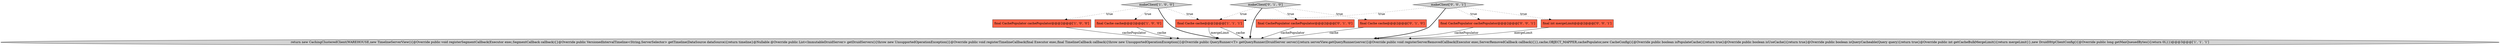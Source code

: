 digraph {
1 [style = filled, label = "final Cache cache@@@2@@@['1', '0', '0']", fillcolor = tomato, shape = box image = "AAA0AAABBB1BBB"];
0 [style = filled, label = "final CachePopulator cachePopulator@@@2@@@['1', '0', '0']", fillcolor = tomato, shape = box image = "AAA0AAABBB1BBB"];
2 [style = filled, label = "final Cache cache@@@2@@@['1', '1', '1']", fillcolor = tomato, shape = box image = "AAA0AAABBB1BBB"];
3 [style = filled, label = "return new CachingClusteredClient(WAREHOUSE,new TimelineServerView(){@Override public void registerSegmentCallback(Executor exec,SegmentCallback callback){}@Override public VersionedIntervalTimeline<String,ServerSelector> getTimeline(DataSource dataSource){return timeline}@Nullable @Override public List<ImmutableDruidServer> getDruidServers(){throw new UnsupportedOperationException()}@Override public void registerTimelineCallback(final Executor exec,final TimelineCallback callback){throw new UnsupportedOperationException()}@Override public QueryRunner<T> getQueryRunner(DruidServer server){return serverView.getQueryRunner(server)}@Override public void registerServerRemovedCallback(Executor exec,ServerRemovedCallback callback){}},cache,OBJECT_MAPPER,cachePopulator,new CacheConfig(){@Override public boolean isPopulateCache(){return true}@Override public boolean isUseCache(){return true}@Override public boolean isQueryCacheable(Query query){return true}@Override public int getCacheBulkMergeLimit(){return mergeLimit}},new DruidHttpClientConfig(){@Override public long getMaxQueuedBytes(){return 0L}})@@@3@@@['1', '1', '1']", fillcolor = lightgray, shape = ellipse image = "AAA0AAABBB1BBB"];
5 [style = filled, label = "final CachePopulator cachePopulator@@@2@@@['0', '1', '0']", fillcolor = tomato, shape = box image = "AAA0AAABBB2BBB"];
6 [style = filled, label = "final Cache cache@@@2@@@['0', '1', '0']", fillcolor = tomato, shape = box image = "AAA0AAABBB2BBB"];
4 [style = filled, label = "makeClient['1', '0', '0']", fillcolor = lightgray, shape = diamond image = "AAA0AAABBB1BBB"];
10 [style = filled, label = "makeClient['0', '0', '1']", fillcolor = lightgray, shape = diamond image = "AAA0AAABBB3BBB"];
7 [style = filled, label = "makeClient['0', '1', '0']", fillcolor = lightgray, shape = diamond image = "AAA0AAABBB2BBB"];
9 [style = filled, label = "final CachePopulator cachePopulator@@@2@@@['0', '0', '1']", fillcolor = tomato, shape = box image = "AAA0AAABBB3BBB"];
8 [style = filled, label = "final int mergeLimit@@@2@@@['0', '0', '1']", fillcolor = tomato, shape = box image = "AAA0AAABBB3BBB"];
5->3 [style = solid, label="cachePopulator"];
4->2 [style = dotted, label="true"];
7->2 [style = dotted, label="true"];
0->3 [style = solid, label="cachePopulator"];
2->3 [style = solid, label="cache"];
7->6 [style = dotted, label="true"];
10->8 [style = dotted, label="true"];
4->3 [style = bold, label=""];
7->3 [style = bold, label=""];
10->3 [style = bold, label=""];
9->3 [style = solid, label="cachePopulator"];
10->9 [style = dotted, label="true"];
4->1 [style = dotted, label="true"];
10->2 [style = dotted, label="true"];
6->3 [style = solid, label="cache"];
1->3 [style = solid, label="cache"];
8->3 [style = solid, label="mergeLimit"];
2->3 [style = solid, label="mergeLimit"];
4->0 [style = dotted, label="true"];
7->5 [style = dotted, label="true"];
}
